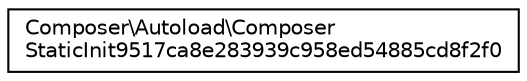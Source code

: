 digraph "Representação gráfica da hiearquia da classe"
{
 // LATEX_PDF_SIZE
  edge [fontname="Helvetica",fontsize="10",labelfontname="Helvetica",labelfontsize="10"];
  node [fontname="Helvetica",fontsize="10",shape=record];
  rankdir="LR";
  Node0 [label="Composer\\Autoload\\Composer\lStaticInit9517ca8e283939c958ed54885cd8f2f0",height=0.2,width=0.4,color="black", fillcolor="white", style="filled",URL="$classComposer_1_1Autoload_1_1ComposerStaticInit9517ca8e283939c958ed54885cd8f2f0.html",tooltip=" "];
}
